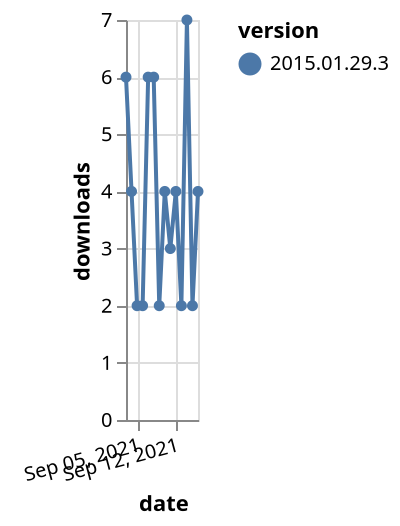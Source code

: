 {"$schema": "https://vega.github.io/schema/vega-lite/v5.json", "description": "A simple bar chart with embedded data.", "data": {"values": [{"date": "2021-09-03", "total": 11907, "delta": 6, "version": "2015.01.29.3"}, {"date": "2021-09-04", "total": 11911, "delta": 4, "version": "2015.01.29.3"}, {"date": "2021-09-05", "total": 11913, "delta": 2, "version": "2015.01.29.3"}, {"date": "2021-09-06", "total": 11915, "delta": 2, "version": "2015.01.29.3"}, {"date": "2021-09-07", "total": 11921, "delta": 6, "version": "2015.01.29.3"}, {"date": "2021-09-08", "total": 11927, "delta": 6, "version": "2015.01.29.3"}, {"date": "2021-09-09", "total": 11929, "delta": 2, "version": "2015.01.29.3"}, {"date": "2021-09-10", "total": 11933, "delta": 4, "version": "2015.01.29.3"}, {"date": "2021-09-11", "total": 11936, "delta": 3, "version": "2015.01.29.3"}, {"date": "2021-09-12", "total": 11940, "delta": 4, "version": "2015.01.29.3"}, {"date": "2021-09-13", "total": 11942, "delta": 2, "version": "2015.01.29.3"}, {"date": "2021-09-14", "total": 11949, "delta": 7, "version": "2015.01.29.3"}, {"date": "2021-09-15", "total": 11951, "delta": 2, "version": "2015.01.29.3"}, {"date": "2021-09-16", "total": 11955, "delta": 4, "version": "2015.01.29.3"}]}, "width": "container", "mark": {"type": "line", "point": {"filled": true}}, "encoding": {"x": {"field": "date", "type": "temporal", "timeUnit": "yearmonthdate", "title": "date", "axis": {"labelAngle": -15}}, "y": {"field": "delta", "type": "quantitative", "title": "downloads"}, "color": {"field": "version", "type": "nominal"}, "tooltip": {"field": "delta"}}}